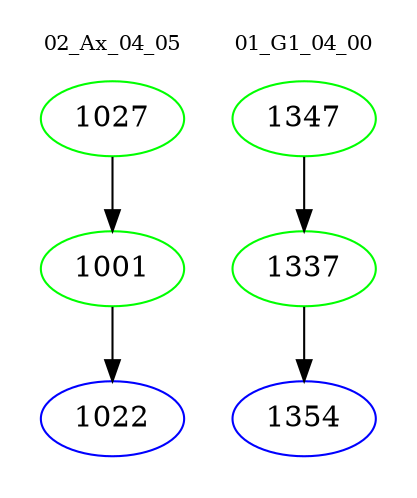 digraph{
subgraph cluster_0 {
color = white
label = "02_Ax_04_05";
fontsize=10;
T0_1027 [label="1027", color="green"]
T0_1027 -> T0_1001 [color="black"]
T0_1001 [label="1001", color="green"]
T0_1001 -> T0_1022 [color="black"]
T0_1022 [label="1022", color="blue"]
}
subgraph cluster_1 {
color = white
label = "01_G1_04_00";
fontsize=10;
T1_1347 [label="1347", color="green"]
T1_1347 -> T1_1337 [color="black"]
T1_1337 [label="1337", color="green"]
T1_1337 -> T1_1354 [color="black"]
T1_1354 [label="1354", color="blue"]
}
}
